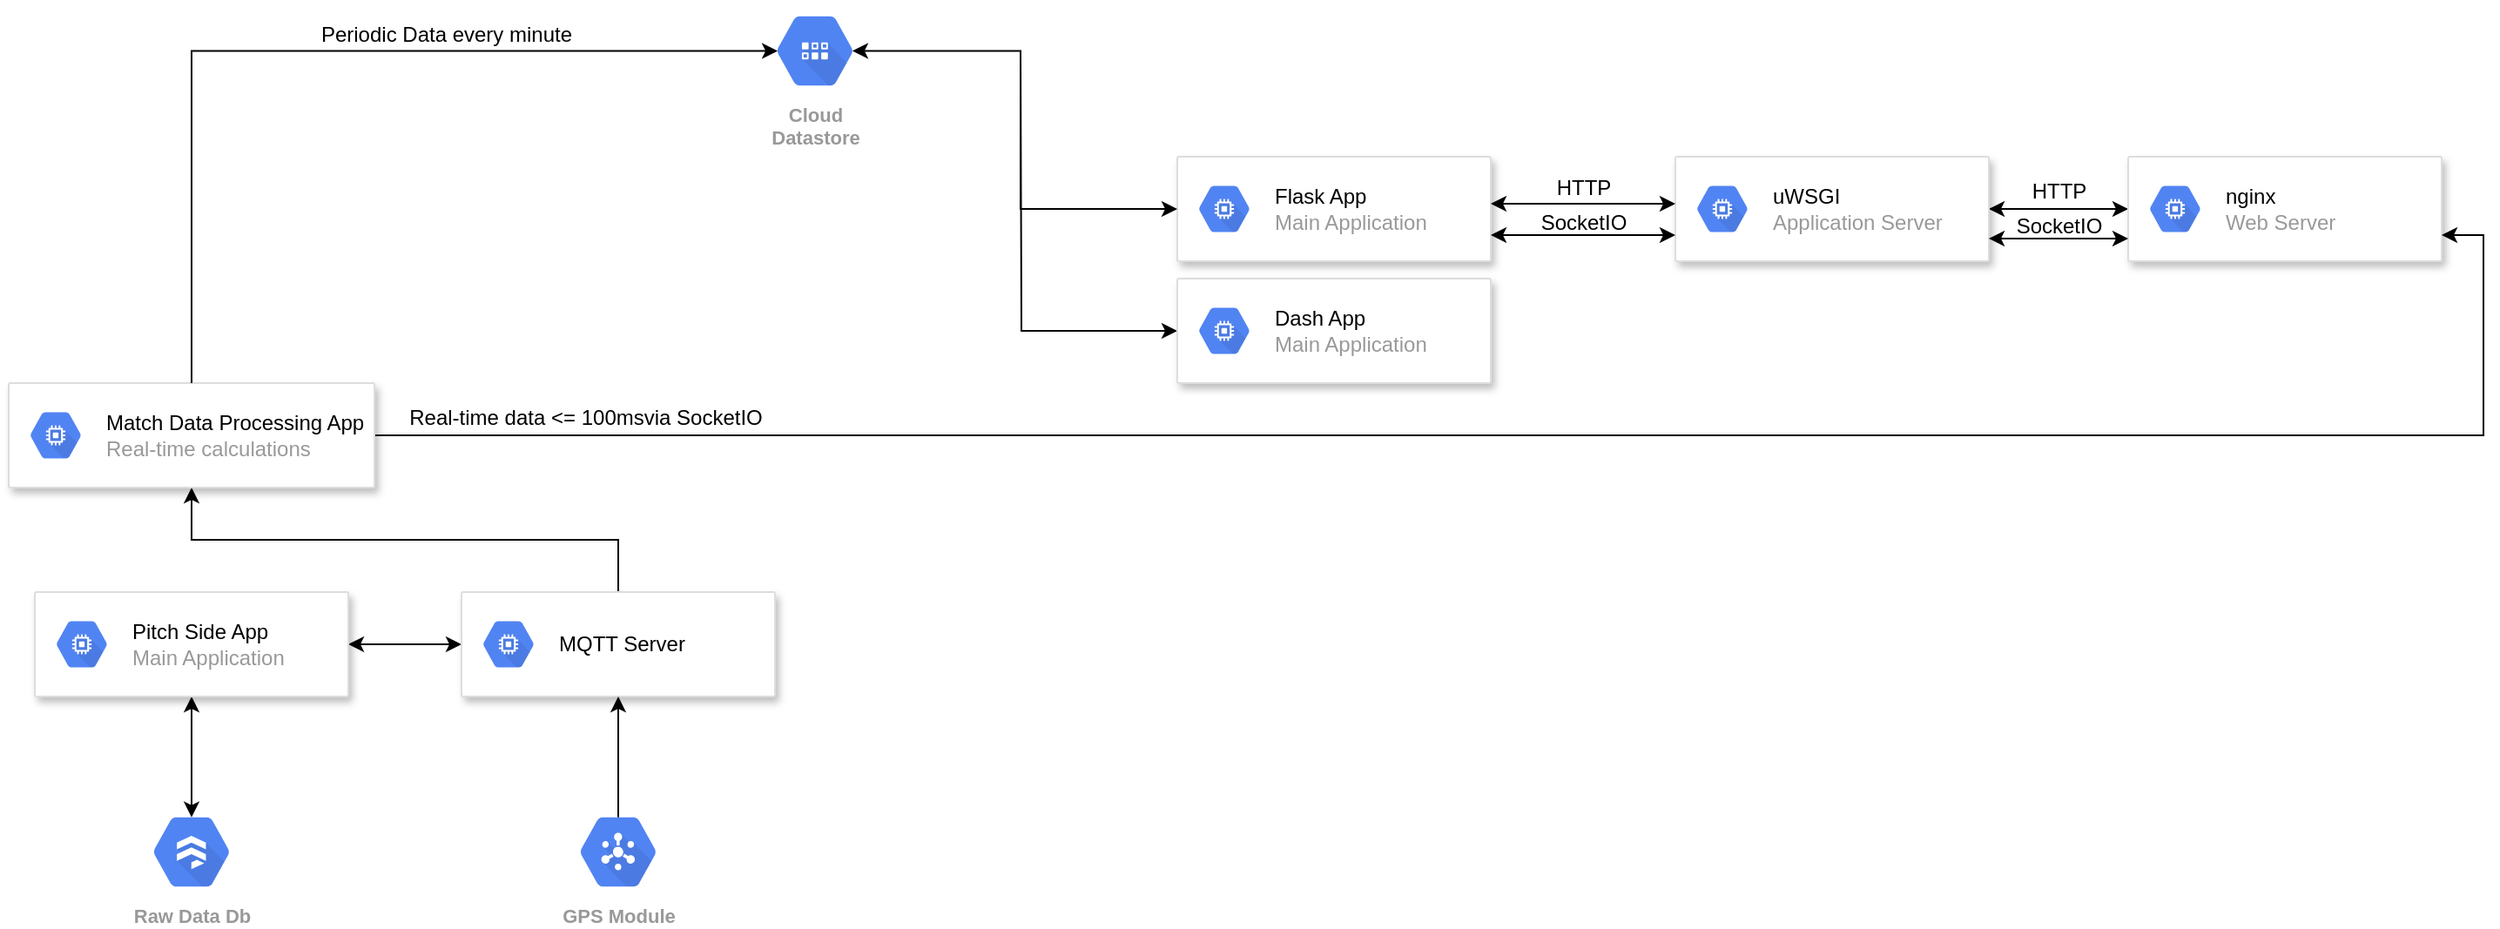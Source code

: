 <mxfile version="13.0.1" type="github">
  <diagram id="f106602c-feb2-e66a-4537-3a34d633f6aa" name="Page-1">
    <mxGraphModel dx="1659" dy="929" grid="1" gridSize="10" guides="1" tooltips="1" connect="1" arrows="1" fold="1" page="1" pageScale="1" pageWidth="1169" pageHeight="827" background="#ffffff" math="0" shadow="0">
      <root>
        <mxCell id="0" />
        <mxCell id="1" parent="0" />
        <mxCell id="d8N_bVIAyNwwRNF8tKG2-725" value="" style="strokeColor=#dddddd;shadow=1;strokeWidth=1;rounded=1;absoluteArcSize=1;arcSize=2;" parent="1" vertex="1">
          <mxGeometry x="680" y="90" width="180" height="60" as="geometry" />
        </mxCell>
        <mxCell id="d8N_bVIAyNwwRNF8tKG2-726" value="&lt;font color=&quot;#000000&quot;&gt;Flask App&lt;/font&gt;&lt;br&gt;Main Application" style="dashed=0;connectable=0;html=1;fillColor=#5184F3;strokeColor=none;shape=mxgraph.gcp2.hexIcon;prIcon=compute_engine;part=1;labelPosition=right;verticalLabelPosition=middle;align=left;verticalAlign=middle;spacingLeft=5;fontColor=#999999;fontSize=12;" parent="d8N_bVIAyNwwRNF8tKG2-725" vertex="1">
          <mxGeometry y="0.5" width="44" height="39" relative="1" as="geometry">
            <mxPoint x="5" y="-19.5" as="offset" />
          </mxGeometry>
        </mxCell>
        <mxCell id="d8N_bVIAyNwwRNF8tKG2-732" value="" style="edgeStyle=orthogonalEdgeStyle;rounded=0;orthogonalLoop=1;jettySize=auto;html=1;anchorPointDirection=1;startArrow=classic;startFill=1;" parent="1" source="d8N_bVIAyNwwRNF8tKG2-727" target="d8N_bVIAyNwwRNF8tKG2-730" edge="1">
          <mxGeometry relative="1" as="geometry" />
        </mxCell>
        <mxCell id="d8N_bVIAyNwwRNF8tKG2-727" value="" style="strokeColor=#dddddd;shadow=1;strokeWidth=1;rounded=1;absoluteArcSize=1;arcSize=2;" parent="1" vertex="1">
          <mxGeometry x="966" y="90" width="180" height="60" as="geometry" />
        </mxCell>
        <mxCell id="d8N_bVIAyNwwRNF8tKG2-728" value="&lt;font color=&quot;#000000&quot;&gt;uWSGI&lt;/font&gt;&lt;br&gt;Application Server" style="dashed=0;connectable=0;html=1;fillColor=#5184F3;strokeColor=none;shape=mxgraph.gcp2.hexIcon;prIcon=compute_engine;part=1;labelPosition=right;verticalLabelPosition=middle;align=left;verticalAlign=middle;spacingLeft=5;fontColor=#999999;fontSize=12;" parent="d8N_bVIAyNwwRNF8tKG2-727" vertex="1">
          <mxGeometry y="0.5" width="44" height="39" relative="1" as="geometry">
            <mxPoint x="5" y="-19.5" as="offset" />
          </mxGeometry>
        </mxCell>
        <mxCell id="d8N_bVIAyNwwRNF8tKG2-730" value="" style="strokeColor=#dddddd;shadow=1;strokeWidth=1;rounded=1;absoluteArcSize=1;arcSize=2;" parent="1" vertex="1">
          <mxGeometry x="1226" y="90" width="180" height="60" as="geometry" />
        </mxCell>
        <mxCell id="d8N_bVIAyNwwRNF8tKG2-731" value="&lt;font color=&quot;#000000&quot;&gt;nginx&lt;/font&gt;&lt;br&gt;Web Server" style="dashed=0;connectable=0;html=1;fillColor=#5184F3;strokeColor=none;shape=mxgraph.gcp2.hexIcon;prIcon=compute_engine;part=1;labelPosition=right;verticalLabelPosition=middle;align=left;verticalAlign=middle;spacingLeft=5;fontColor=#999999;fontSize=12;" parent="d8N_bVIAyNwwRNF8tKG2-730" vertex="1">
          <mxGeometry y="0.5" width="44" height="39" relative="1" as="geometry">
            <mxPoint x="5" y="-19.5" as="offset" />
          </mxGeometry>
        </mxCell>
        <mxCell id="d8N_bVIAyNwwRNF8tKG2-739" style="edgeStyle=orthogonalEdgeStyle;rounded=0;orthogonalLoop=1;jettySize=auto;html=1;exitX=0.5;exitY=1;exitDx=0;exitDy=0;startArrow=classic;startFill=1;entryX=0.5;entryY=0.16;entryDx=0;entryDy=0;entryPerimeter=0;" parent="1" source="d8N_bVIAyNwwRNF8tKG2-733" target="d8N_bVIAyNwwRNF8tKG2-738" edge="1">
          <mxGeometry relative="1" as="geometry" />
        </mxCell>
        <mxCell id="d8N_bVIAyNwwRNF8tKG2-746" value="" style="edgeStyle=orthogonalEdgeStyle;rounded=0;orthogonalLoop=1;jettySize=auto;html=1;startArrow=classic;startFill=1;" parent="1" source="d8N_bVIAyNwwRNF8tKG2-733" target="d8N_bVIAyNwwRNF8tKG2-744" edge="1">
          <mxGeometry relative="1" as="geometry" />
        </mxCell>
        <mxCell id="d8N_bVIAyNwwRNF8tKG2-780" value="" style="edgeStyle=orthogonalEdgeStyle;rounded=0;orthogonalLoop=1;jettySize=auto;html=1;startArrow=none;startFill=0;endArrow=classic;endFill=1;exitX=0.5;exitY=0;exitDx=0;exitDy=0;" parent="1" source="d8N_bVIAyNwwRNF8tKG2-744" target="d8N_bVIAyNwwRNF8tKG2-767" edge="1">
          <mxGeometry relative="1" as="geometry" />
        </mxCell>
        <mxCell id="d8N_bVIAyNwwRNF8tKG2-733" value="" style="strokeColor=#dddddd;shadow=1;strokeWidth=1;rounded=1;absoluteArcSize=1;arcSize=2;" parent="1" vertex="1">
          <mxGeometry x="24" y="340" width="180" height="60" as="geometry" />
        </mxCell>
        <mxCell id="d8N_bVIAyNwwRNF8tKG2-734" value="&lt;font color=&quot;#000000&quot;&gt;Pitch Side App&lt;/font&gt;&lt;br&gt;Main Application" style="dashed=0;connectable=0;html=1;fillColor=#5184F3;strokeColor=none;shape=mxgraph.gcp2.hexIcon;prIcon=compute_engine;part=1;labelPosition=right;verticalLabelPosition=middle;align=left;verticalAlign=middle;spacingLeft=5;fontColor=#999999;fontSize=12;" parent="d8N_bVIAyNwwRNF8tKG2-733" vertex="1">
          <mxGeometry y="0.5" width="44" height="39" relative="1" as="geometry">
            <mxPoint x="5" y="-19.5" as="offset" />
          </mxGeometry>
        </mxCell>
        <mxCell id="d8N_bVIAyNwwRNF8tKG2-782" style="edgeStyle=orthogonalEdgeStyle;rounded=0;orthogonalLoop=1;jettySize=auto;html=1;exitX=1;exitY=0.5;exitDx=0;exitDy=0;entryX=1;entryY=0.75;entryDx=0;entryDy=0;startArrow=none;startFill=0;endArrow=classic;endFill=1;" parent="1" source="d8N_bVIAyNwwRNF8tKG2-767" target="d8N_bVIAyNwwRNF8tKG2-730" edge="1">
          <mxGeometry relative="1" as="geometry">
            <Array as="points">
              <mxPoint x="1430" y="250" />
              <mxPoint x="1430" y="135" />
            </Array>
          </mxGeometry>
        </mxCell>
        <mxCell id="d8N_bVIAyNwwRNF8tKG2-767" value="" style="strokeColor=#dddddd;shadow=1;strokeWidth=1;rounded=1;absoluteArcSize=1;arcSize=2;" parent="1" vertex="1">
          <mxGeometry x="9" y="220" width="210" height="60" as="geometry" />
        </mxCell>
        <mxCell id="d8N_bVIAyNwwRNF8tKG2-768" value="&lt;font color=&quot;#000000&quot;&gt;Match Data Processing App&lt;/font&gt;&lt;br&gt;Real-time calculations" style="dashed=0;connectable=0;html=1;fillColor=#5184F3;strokeColor=none;shape=mxgraph.gcp2.hexIcon;prIcon=compute_engine;part=1;labelPosition=right;verticalLabelPosition=middle;align=left;verticalAlign=middle;spacingLeft=5;fontColor=#999999;fontSize=12;" parent="d8N_bVIAyNwwRNF8tKG2-767" vertex="1">
          <mxGeometry y="0.5" width="44" height="39" relative="1" as="geometry">
            <mxPoint x="5" y="-19.5" as="offset" />
          </mxGeometry>
        </mxCell>
        <mxCell id="d8N_bVIAyNwwRNF8tKG2-744" value="" style="strokeColor=#dddddd;shadow=1;strokeWidth=1;rounded=1;absoluteArcSize=1;arcSize=2;" parent="1" vertex="1">
          <mxGeometry x="269" y="340" width="180" height="60" as="geometry" />
        </mxCell>
        <mxCell id="d8N_bVIAyNwwRNF8tKG2-745" value="&lt;font color=&quot;#000000&quot;&gt;MQTT Server&lt;/font&gt;&lt;br&gt;" style="dashed=0;connectable=0;html=1;fillColor=#5184F3;strokeColor=none;shape=mxgraph.gcp2.hexIcon;prIcon=compute_engine;part=1;labelPosition=right;verticalLabelPosition=middle;align=left;verticalAlign=middle;spacingLeft=5;fontColor=#999999;fontSize=12;" parent="d8N_bVIAyNwwRNF8tKG2-744" vertex="1">
          <mxGeometry y="0.5" width="44" height="39" relative="1" as="geometry">
            <mxPoint x="5" y="-19.5" as="offset" />
          </mxGeometry>
        </mxCell>
        <mxCell id="d8N_bVIAyNwwRNF8tKG2-737" value="" style="edgeStyle=orthogonalEdgeStyle;rounded=0;orthogonalLoop=1;jettySize=auto;html=1;startArrow=classic;startFill=1;entryX=0;entryY=0.5;entryDx=0;entryDy=0;exitX=0.825;exitY=0.5;exitDx=0;exitDy=0;exitPerimeter=0;" parent="1" source="d8N_bVIAyNwwRNF8tKG2-735" edge="1" target="d8N_bVIAyNwwRNF8tKG2-725">
          <mxGeometry relative="1" as="geometry">
            <mxPoint x="539" y="140" as="targetPoint" />
            <Array as="points">
              <mxPoint x="590" y="29" />
              <mxPoint x="590" y="120" />
            </Array>
          </mxGeometry>
        </mxCell>
        <mxCell id="d8N_bVIAyNwwRNF8tKG2-771" style="edgeStyle=orthogonalEdgeStyle;rounded=0;orthogonalLoop=1;jettySize=auto;html=1;exitX=0.175;exitY=0.5;exitDx=0;exitDy=0;exitPerimeter=0;entryX=0.5;entryY=0;entryDx=0;entryDy=0;startArrow=classic;startFill=1;endArrow=none;endFill=0;" parent="1" source="d8N_bVIAyNwwRNF8tKG2-735" target="d8N_bVIAyNwwRNF8tKG2-767" edge="1">
          <mxGeometry relative="1" as="geometry" />
        </mxCell>
        <mxCell id="d8N_bVIAyNwwRNF8tKG2-735" value="Cloud&#xa;Datastore" style="html=1;fillColor=#5184F3;strokeColor=none;verticalAlign=top;labelPosition=center;verticalLabelPosition=bottom;align=center;spacingTop=-6;fontSize=11;fontStyle=1;fontColor=#999999;shape=mxgraph.gcp2.hexIcon;prIcon=cloud_datastore" parent="1" vertex="1">
          <mxGeometry x="439" width="66" height="58.5" as="geometry" />
        </mxCell>
        <mxCell id="d8N_bVIAyNwwRNF8tKG2-738" value="Raw Data Db" style="html=1;fillColor=#5184F3;strokeColor=none;verticalAlign=top;labelPosition=center;verticalLabelPosition=bottom;align=center;spacingTop=-6;fontSize=11;fontStyle=1;fontColor=#999999;shape=mxgraph.gcp2.hexIcon;prIcon=cloud_firestore" parent="1" vertex="1">
          <mxGeometry x="81" y="460" width="66" height="58.5" as="geometry" />
        </mxCell>
        <mxCell id="d8N_bVIAyNwwRNF8tKG2-764" style="edgeStyle=orthogonalEdgeStyle;rounded=0;orthogonalLoop=1;jettySize=auto;html=1;exitX=0.5;exitY=0.16;exitDx=0;exitDy=0;exitPerimeter=0;entryX=0.5;entryY=1;entryDx=0;entryDy=0;startArrow=none;startFill=0;" parent="1" source="d8N_bVIAyNwwRNF8tKG2-750" target="d8N_bVIAyNwwRNF8tKG2-744" edge="1">
          <mxGeometry relative="1" as="geometry" />
        </mxCell>
        <mxCell id="d8N_bVIAyNwwRNF8tKG2-750" value="GPS Module" style="html=1;fillColor=#5184F3;strokeColor=none;verticalAlign=top;labelPosition=center;verticalLabelPosition=bottom;align=center;spacingTop=-6;fontSize=11;fontStyle=1;fontColor=#999999;shape=mxgraph.gcp2.hexIcon;prIcon=cloud_pubsub" parent="1" vertex="1">
          <mxGeometry x="326" y="460" width="66" height="58.5" as="geometry" />
        </mxCell>
        <mxCell id="d8N_bVIAyNwwRNF8tKG2-773" value="" style="edgeStyle=orthogonalEdgeStyle;rounded=0;orthogonalLoop=1;jettySize=auto;html=1;anchorPointDirection=1;startArrow=classic;startFill=1;" parent="1" edge="1">
          <mxGeometry relative="1" as="geometry">
            <mxPoint x="1146" y="137" as="sourcePoint" />
            <mxPoint x="1226" y="137" as="targetPoint" />
            <Array as="points">
              <mxPoint x="1206" y="137" />
              <mxPoint x="1206" y="137" />
            </Array>
          </mxGeometry>
        </mxCell>
        <mxCell id="d8N_bVIAyNwwRNF8tKG2-774" value="HTTP" style="text;html=1;align=center;verticalAlign=middle;resizable=0;points=[];autosize=1;" parent="1" vertex="1">
          <mxGeometry x="888" y="98" width="50" height="20" as="geometry" />
        </mxCell>
        <mxCell id="d8N_bVIAyNwwRNF8tKG2-777" value="SocketIO" style="text;html=1;align=center;verticalAlign=middle;resizable=0;points=[];autosize=1;" parent="1" vertex="1">
          <mxGeometry x="883" y="118" width="60" height="20" as="geometry" />
        </mxCell>
        <mxCell id="d8N_bVIAyNwwRNF8tKG2-778" value="SocketIO" style="text;html=1;align=center;verticalAlign=middle;resizable=0;points=[];autosize=1;" parent="1" vertex="1">
          <mxGeometry x="1156" y="120" width="60" height="20" as="geometry" />
        </mxCell>
        <mxCell id="d8N_bVIAyNwwRNF8tKG2-779" value="HTTP" style="text;html=1;align=center;verticalAlign=middle;resizable=0;points=[];autosize=1;" parent="1" vertex="1">
          <mxGeometry x="1161" y="100" width="50" height="20" as="geometry" />
        </mxCell>
        <mxCell id="d8N_bVIAyNwwRNF8tKG2-783" value="Real-time data &amp;lt;= 100msvia SocketIO" style="text;html=1;align=center;verticalAlign=middle;resizable=0;points=[];autosize=1;" parent="1" vertex="1">
          <mxGeometry x="230" y="230" width="220" height="20" as="geometry" />
        </mxCell>
        <mxCell id="d8N_bVIAyNwwRNF8tKG2-784" value="Periodic Data every minute" style="text;html=1;align=center;verticalAlign=middle;resizable=0;points=[];autosize=1;" parent="1" vertex="1">
          <mxGeometry x="180" y="10" width="160" height="20" as="geometry" />
        </mxCell>
        <mxCell id="-2vb09i5TiQDNK01_YHX-4" style="edgeStyle=orthogonalEdgeStyle;rounded=0;orthogonalLoop=1;jettySize=auto;html=1;exitX=1;exitY=0.75;exitDx=0;exitDy=0;entryX=0;entryY=0.75;entryDx=0;entryDy=0;startArrow=classic;startFill=1;" edge="1" parent="1" source="d8N_bVIAyNwwRNF8tKG2-725" target="d8N_bVIAyNwwRNF8tKG2-727">
          <mxGeometry relative="1" as="geometry">
            <Array as="points">
              <mxPoint x="900" y="135" />
              <mxPoint x="900" y="135" />
            </Array>
          </mxGeometry>
        </mxCell>
        <mxCell id="-2vb09i5TiQDNK01_YHX-5" style="edgeStyle=orthogonalEdgeStyle;rounded=0;orthogonalLoop=1;jettySize=auto;html=1;exitX=1;exitY=0.5;exitDx=0;exitDy=0;entryX=0;entryY=0.5;entryDx=0;entryDy=0;startArrow=classic;startFill=1;" edge="1" parent="1">
          <mxGeometry relative="1" as="geometry">
            <mxPoint x="860" y="117" as="sourcePoint" />
            <mxPoint x="966" y="117" as="targetPoint" />
          </mxGeometry>
        </mxCell>
        <mxCell id="-2vb09i5TiQDNK01_YHX-6" style="edgeStyle=orthogonalEdgeStyle;rounded=0;orthogonalLoop=1;jettySize=auto;html=1;exitX=0;exitY=0.5;exitDx=0;exitDy=0;startArrow=classic;startFill=1;endArrow=none;endFill=0;" edge="1" parent="1" source="-2vb09i5TiQDNK01_YHX-2">
          <mxGeometry relative="1" as="geometry">
            <mxPoint x="590" y="30" as="targetPoint" />
          </mxGeometry>
        </mxCell>
        <mxCell id="-2vb09i5TiQDNK01_YHX-2" value="" style="strokeColor=#dddddd;shadow=1;strokeWidth=1;rounded=1;absoluteArcSize=1;arcSize=2;" vertex="1" parent="1">
          <mxGeometry x="680" y="160" width="180" height="60" as="geometry" />
        </mxCell>
        <mxCell id="-2vb09i5TiQDNK01_YHX-3" value="&lt;font color=&quot;#000000&quot;&gt;Dash App&lt;/font&gt;&lt;br&gt;Main Application" style="dashed=0;connectable=0;html=1;fillColor=#5184F3;strokeColor=none;shape=mxgraph.gcp2.hexIcon;prIcon=compute_engine;part=1;labelPosition=right;verticalLabelPosition=middle;align=left;verticalAlign=middle;spacingLeft=5;fontColor=#999999;fontSize=12;" vertex="1" parent="-2vb09i5TiQDNK01_YHX-2">
          <mxGeometry y="0.5" width="44" height="39" relative="1" as="geometry">
            <mxPoint x="5" y="-19.5" as="offset" />
          </mxGeometry>
        </mxCell>
      </root>
    </mxGraphModel>
  </diagram>
</mxfile>
